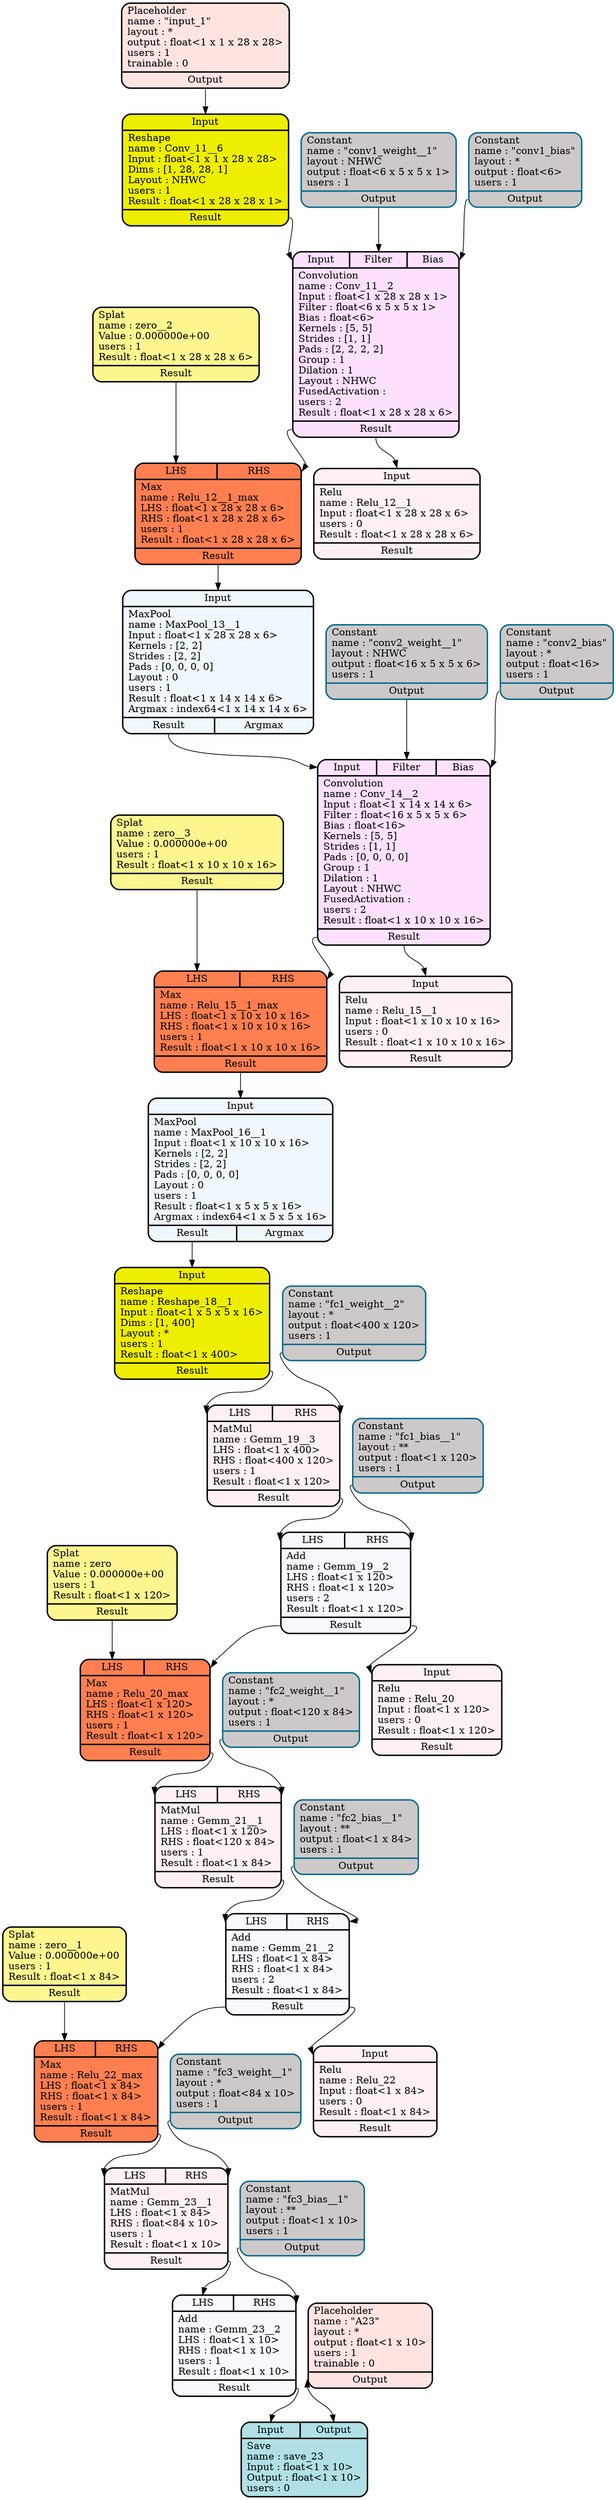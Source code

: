 digraph DAG {
	rankdir=TB;
Conv_11__2[
	label = "{{<Input>Input|<Filter>Filter|<Bias>Bias}|{Convolution\lname : Conv_11__2\lInput : float\<1 x 28 x 28 x 1\>\lFilter : float\<6 x 5 x 5 x 1\>\lBias : float\<6\>\lKernels : [5, 5]\lStrides : [1, 1]\lPads : [2, 2, 2, 2]\lGroup : 1\lDilation : 1\lLayout : NHWC\lFusedActivation : \lusers : 2\lResult : float\<1 x 28 x 28 x 6\>\l}|{<Result>Result}}"
	shape = "record"
	style="filled,rounded"
	fillcolor=Thistle1
penwidth = 2];

Conv_11__6[
	label = "{{<Input>Input}|{Reshape\lname : Conv_11__6\lInput : float\<1 x 1 x 28 x 28\>\lDims : [1, 28, 28, 1]\lLayout : NHWC\lusers : 1\lResult : float\<1 x 28 x 28 x 1\>\l}|{<Result>Result}}"
	shape = "record"
	style="filled,rounded"
	fillcolor=Yellow2
penwidth = 2];

input_1[
	label = "{{Placeholder\lname : \"input_1\"\llayout : *\loutput : float\<1 x 1 x 28 x 28\>\lusers : 1\ltrainable : 0\l}|{<Output>Output}}"
	shape = "record"
	style="filled,rounded"
	fillcolor=MistyRose1
penwidth = 2];

conv1_weight__1[
	label = "{{Constant\lname : \"conv1_weight__1\"\llayout : NHWC\loutput : float\<6 x 5 x 5 x 1\>\lusers : 1\l}|{<Output>Output}}"
	shape = "record"
	style="filled,rounded"
	fillcolor=Snow3 color=DeepSkyBlue4
penwidth = 2];

conv1_bias[
	label = "{{Constant\lname : \"conv1_bias\"\llayout : *\loutput : float\<6\>\lusers : 1\l}|{<Output>Output}}"
	shape = "record"
	style="filled,rounded"
	fillcolor=Snow3 color=DeepSkyBlue4
penwidth = 2];

MaxPool_13__1[
	label = "{{<Input>Input}|{MaxPool\lname : MaxPool_13__1\lInput : float\<1 x 28 x 28 x 6\>\lKernels : [2, 2]\lStrides : [2, 2]\lPads : [0, 0, 0, 0]\lLayout : 0\lusers : 1\lResult : float\<1 x 14 x 14 x 6\>\lArgmax : index64\<1 x 14 x 14 x 6\>\l}|{<Result>Result|<Argmax>Argmax}}"
	shape = "record"
	style="filled,rounded"
	fillcolor=AliceBlue
penwidth = 2];

Relu_12__1_max[
	label = "{{<LHS>LHS|<RHS>RHS}|{Max\lname : Relu_12__1_max\lLHS : float\<1 x 28 x 28 x 6\>\lRHS : float\<1 x 28 x 28 x 6\>\lusers : 1\lResult : float\<1 x 28 x 28 x 6\>\l}|{<Result>Result}}"
	shape = "record"
	style="filled,rounded"
	fillcolor=Coral
penwidth = 2];

zero__2[
	label = "{{Splat\lname : zero__2\lValue : 0.000000e+00\lusers : 1\lResult : float\<1 x 28 x 28 x 6\>\l}|{<Result>Result}}"
	shape = "record"
	style="filled,rounded"
	fillcolor=Khaki1
penwidth = 2];

Conv_14__2[
	label = "{{<Input>Input|<Filter>Filter|<Bias>Bias}|{Convolution\lname : Conv_14__2\lInput : float\<1 x 14 x 14 x 6\>\lFilter : float\<16 x 5 x 5 x 6\>\lBias : float\<16\>\lKernels : [5, 5]\lStrides : [1, 1]\lPads : [0, 0, 0, 0]\lGroup : 1\lDilation : 1\lLayout : NHWC\lFusedActivation : \lusers : 2\lResult : float\<1 x 10 x 10 x 16\>\l}|{<Result>Result}}"
	shape = "record"
	style="filled,rounded"
	fillcolor=Thistle1
penwidth = 2];

conv2_weight__1[
	label = "{{Constant\lname : \"conv2_weight__1\"\llayout : NHWC\loutput : float\<16 x 5 x 5 x 6\>\lusers : 1\l}|{<Output>Output}}"
	shape = "record"
	style="filled,rounded"
	fillcolor=Snow3 color=DeepSkyBlue4
penwidth = 2];

conv2_bias[
	label = "{{Constant\lname : \"conv2_bias\"\llayout : *\loutput : float\<16\>\lusers : 1\l}|{<Output>Output}}"
	shape = "record"
	style="filled,rounded"
	fillcolor=Snow3 color=DeepSkyBlue4
penwidth = 2];

MaxPool_16__1[
	label = "{{<Input>Input}|{MaxPool\lname : MaxPool_16__1\lInput : float\<1 x 10 x 10 x 16\>\lKernels : [2, 2]\lStrides : [2, 2]\lPads : [0, 0, 0, 0]\lLayout : 0\lusers : 1\lResult : float\<1 x 5 x 5 x 16\>\lArgmax : index64\<1 x 5 x 5 x 16\>\l}|{<Result>Result|<Argmax>Argmax}}"
	shape = "record"
	style="filled,rounded"
	fillcolor=AliceBlue
penwidth = 2];

Relu_15__1_max[
	label = "{{<LHS>LHS|<RHS>RHS}|{Max\lname : Relu_15__1_max\lLHS : float\<1 x 10 x 10 x 16\>\lRHS : float\<1 x 10 x 10 x 16\>\lusers : 1\lResult : float\<1 x 10 x 10 x 16\>\l}|{<Result>Result}}"
	shape = "record"
	style="filled,rounded"
	fillcolor=Coral
penwidth = 2];

zero__3[
	label = "{{Splat\lname : zero__3\lValue : 0.000000e+00\lusers : 1\lResult : float\<1 x 10 x 10 x 16\>\l}|{<Result>Result}}"
	shape = "record"
	style="filled,rounded"
	fillcolor=Khaki1
penwidth = 2];

Gemm_19__2[
	label = "{{<LHS>LHS|<RHS>RHS}|{Add\lname : Gemm_19__2\lLHS : float\<1 x 120\>\lRHS : float\<1 x 120\>\lusers : 2\lResult : float\<1 x 120\>\l}|{<Result>Result}}"
	shape = "record"
	style="filled,rounded"
	fillcolor=GhostWhite
penwidth = 2];

Gemm_19__3[
	label = "{{<LHS>LHS|<RHS>RHS}|{MatMul\lname : Gemm_19__3\lLHS : float\<1 x 400\>\lRHS : float\<400 x 120\>\lusers : 1\lResult : float\<1 x 120\>\l}|{<Result>Result}}"
	shape = "record"
	style="filled,rounded"
	fillcolor=LavenderBlush1
penwidth = 2];

Reshape_18__1[
	label = "{{<Input>Input}|{Reshape\lname : Reshape_18__1\lInput : float\<1 x 5 x 5 x 16\>\lDims : [1, 400]\lLayout : *\lusers : 1\lResult : float\<1 x 400\>\l}|{<Result>Result}}"
	shape = "record"
	style="filled,rounded"
	fillcolor=Yellow2
penwidth = 2];

fc1_weight__2[
	label = "{{Constant\lname : \"fc1_weight__2\"\llayout : *\loutput : float\<400 x 120\>\lusers : 1\l}|{<Output>Output}}"
	shape = "record"
	style="filled,rounded"
	fillcolor=Snow3 color=DeepSkyBlue4
penwidth = 2];

fc1_bias__1[
	label = "{{Constant\lname : \"fc1_bias__1\"\llayout : **\loutput : float\<1 x 120\>\lusers : 1\l}|{<Output>Output}}"
	shape = "record"
	style="filled,rounded"
	fillcolor=Snow3 color=DeepSkyBlue4
penwidth = 2];

Relu_20[
	label = "{{<Input>Input}|{Relu\lname : Relu_20\lInput : float\<1 x 120\>\lusers : 0\lResult : float\<1 x 120\>\l}|{<Result>Result}}"
	shape = "record"
	style="filled,rounded"
	fillcolor=LavenderBlush1
penwidth = 2];

Gemm_21__1[
	label = "{{<LHS>LHS|<RHS>RHS}|{MatMul\lname : Gemm_21__1\lLHS : float\<1 x 120\>\lRHS : float\<120 x 84\>\lusers : 1\lResult : float\<1 x 84\>\l}|{<Result>Result}}"
	shape = "record"
	style="filled,rounded"
	fillcolor=LavenderBlush1
penwidth = 2];

Relu_20_max[
	label = "{{<LHS>LHS|<RHS>RHS}|{Max\lname : Relu_20_max\lLHS : float\<1 x 120\>\lRHS : float\<1 x 120\>\lusers : 1\lResult : float\<1 x 120\>\l}|{<Result>Result}}"
	shape = "record"
	style="filled,rounded"
	fillcolor=Coral
penwidth = 2];

zero[
	label = "{{Splat\lname : zero\lValue : 0.000000e+00\lusers : 1\lResult : float\<1 x 120\>\l}|{<Result>Result}}"
	shape = "record"
	style="filled,rounded"
	fillcolor=Khaki1
penwidth = 2];

fc2_weight__1[
	label = "{{Constant\lname : \"fc2_weight__1\"\llayout : *\loutput : float\<120 x 84\>\lusers : 1\l}|{<Output>Output}}"
	shape = "record"
	style="filled,rounded"
	fillcolor=Snow3 color=DeepSkyBlue4
penwidth = 2];

Gemm_21__2[
	label = "{{<LHS>LHS|<RHS>RHS}|{Add\lname : Gemm_21__2\lLHS : float\<1 x 84\>\lRHS : float\<1 x 84\>\lusers : 2\lResult : float\<1 x 84\>\l}|{<Result>Result}}"
	shape = "record"
	style="filled,rounded"
	fillcolor=GhostWhite
penwidth = 2];

fc2_bias__1[
	label = "{{Constant\lname : \"fc2_bias__1\"\llayout : **\loutput : float\<1 x 84\>\lusers : 1\l}|{<Output>Output}}"
	shape = "record"
	style="filled,rounded"
	fillcolor=Snow3 color=DeepSkyBlue4
penwidth = 2];

Relu_22[
	label = "{{<Input>Input}|{Relu\lname : Relu_22\lInput : float\<1 x 84\>\lusers : 0\lResult : float\<1 x 84\>\l}|{<Result>Result}}"
	shape = "record"
	style="filled,rounded"
	fillcolor=LavenderBlush1
penwidth = 2];

Gemm_23__1[
	label = "{{<LHS>LHS|<RHS>RHS}|{MatMul\lname : Gemm_23__1\lLHS : float\<1 x 84\>\lRHS : float\<84 x 10\>\lusers : 1\lResult : float\<1 x 10\>\l}|{<Result>Result}}"
	shape = "record"
	style="filled,rounded"
	fillcolor=LavenderBlush1
penwidth = 2];

Relu_22_max[
	label = "{{<LHS>LHS|<RHS>RHS}|{Max\lname : Relu_22_max\lLHS : float\<1 x 84\>\lRHS : float\<1 x 84\>\lusers : 1\lResult : float\<1 x 84\>\l}|{<Result>Result}}"
	shape = "record"
	style="filled,rounded"
	fillcolor=Coral
penwidth = 2];

zero__1[
	label = "{{Splat\lname : zero__1\lValue : 0.000000e+00\lusers : 1\lResult : float\<1 x 84\>\l}|{<Result>Result}}"
	shape = "record"
	style="filled,rounded"
	fillcolor=Khaki1
penwidth = 2];

fc3_weight__1[
	label = "{{Constant\lname : \"fc3_weight__1\"\llayout : *\loutput : float\<84 x 10\>\lusers : 1\l}|{<Output>Output}}"
	shape = "record"
	style="filled,rounded"
	fillcolor=Snow3 color=DeepSkyBlue4
penwidth = 2];

Gemm_23__2[
	label = "{{<LHS>LHS|<RHS>RHS}|{Add\lname : Gemm_23__2\lLHS : float\<1 x 10\>\lRHS : float\<1 x 10\>\lusers : 1\lResult : float\<1 x 10\>\l}|{<Result>Result}}"
	shape = "record"
	style="filled,rounded"
	fillcolor=GhostWhite
penwidth = 2];

fc3_bias__1[
	label = "{{Constant\lname : \"fc3_bias__1\"\llayout : **\loutput : float\<1 x 10\>\lusers : 1\l}|{<Output>Output}}"
	shape = "record"
	style="filled,rounded"
	fillcolor=Snow3 color=DeepSkyBlue4
penwidth = 2];

save_23[
	label = "{{<Input>Input|<Output>Output}|{Save\lname : save_23\lInput : float\<1 x 10\>\lOutput : float\<1 x 10\>\lusers : 0\l}}"
	shape = "record"
	style="filled,rounded"
	fillcolor=PowderBlue
penwidth = 2];

A23[
	label = "{{Placeholder\lname : \"A23\"\llayout : *\loutput : float\<1 x 10\>\lusers : 1\ltrainable : 0\l}|{<Output>Output}}"
	shape = "record"
	style="filled,rounded"
	fillcolor=MistyRose1
penwidth = 2];

Relu_12__1[
	label = "{{<Input>Input}|{Relu\lname : Relu_12__1\lInput : float\<1 x 28 x 28 x 6\>\lusers : 0\lResult : float\<1 x 28 x 28 x 6\>\l}|{<Result>Result}}"
	shape = "record"
	style="filled,rounded"
	fillcolor=LavenderBlush1
penwidth = 2];

Relu_15__1[
	label = "{{<Input>Input}|{Relu\lname : Relu_15__1\lInput : float\<1 x 10 x 10 x 16\>\lusers : 0\lResult : float\<1 x 10 x 10 x 16\>\l}|{<Result>Result}}"
	shape = "record"
	style="filled,rounded"
	fillcolor=LavenderBlush1
penwidth = 2];

Gemm_23__2:Result -> save_23:Input;
fc3_bias__1:Output -> Gemm_23__2:RHS;
fc3_weight__1:Output -> Gemm_23__1:RHS;
Relu_22_max:Result -> Gemm_23__1:LHS;
Gemm_21__2:Result -> Relu_22:Input;
Gemm_21__1:Result -> Gemm_21__2:LHS;
Gemm_19__2:Result -> Relu_20_max:RHS;
Gemm_19__2:Result -> Relu_20:Input;
A23:Output -> save_23:Output [dir="both"];
zero__1:Result -> Relu_22_max:LHS;
fc1_weight__2:Output -> Gemm_19__3:RHS;
conv1_bias:Output -> Conv_11__2:Bias;
Conv_14__2:Result -> Relu_15__1:Input;
fc2_bias__1:Output -> Gemm_21__2:RHS;
fc2_weight__1:Output -> Gemm_21__1:RHS;
zero:Result -> Relu_20_max:LHS;
Conv_14__2:Result -> Relu_15__1_max:RHS;
Gemm_23__1:Result -> Gemm_23__2:LHS;
zero__2:Result -> Relu_12__1_max:LHS;
fc1_bias__1:Output -> Gemm_19__2:RHS;
input_1:Output -> Conv_11__6:Input;
conv1_weight__1:Output -> Conv_11__2:Filter;
Relu_12__1_max:Result -> MaxPool_13__1:Input;
Gemm_19__3:Result -> Gemm_19__2:LHS;
zero__3:Result -> Relu_15__1_max:LHS;
conv2_bias:Output -> Conv_14__2:Bias;
Conv_11__6:Result -> Conv_11__2:Input;
Conv_11__2:Result -> Relu_12__1:Input;
Relu_20_max:Result -> Gemm_21__1:LHS;
conv2_weight__1:Output -> Conv_14__2:Filter;
Conv_11__2:Result -> Relu_12__1_max:RHS;
Gemm_21__2:Result -> Relu_22_max:RHS;
Relu_15__1_max:Result -> MaxPool_16__1:Input;
Reshape_18__1:Result -> Gemm_19__3:LHS;
MaxPool_13__1:Result -> Conv_14__2:Input;
MaxPool_16__1:Result -> Reshape_18__1:Input;
}